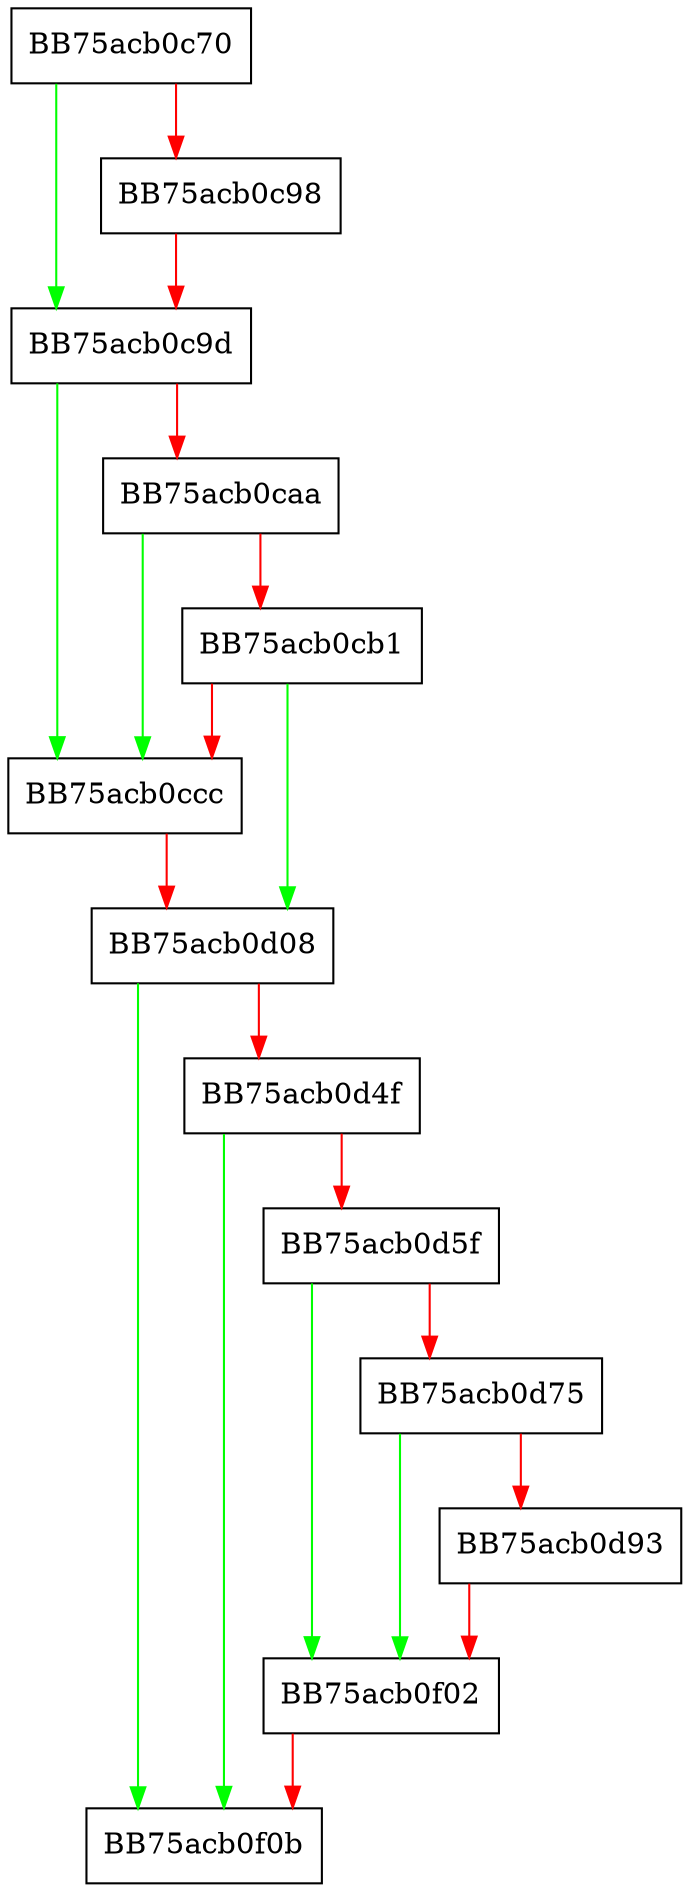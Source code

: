 digraph Restore {
  node [shape="box"];
  graph [splines=ortho];
  BB75acb0c70 -> BB75acb0c9d [color="green"];
  BB75acb0c70 -> BB75acb0c98 [color="red"];
  BB75acb0c98 -> BB75acb0c9d [color="red"];
  BB75acb0c9d -> BB75acb0ccc [color="green"];
  BB75acb0c9d -> BB75acb0caa [color="red"];
  BB75acb0caa -> BB75acb0ccc [color="green"];
  BB75acb0caa -> BB75acb0cb1 [color="red"];
  BB75acb0cb1 -> BB75acb0d08 [color="green"];
  BB75acb0cb1 -> BB75acb0ccc [color="red"];
  BB75acb0ccc -> BB75acb0d08 [color="red"];
  BB75acb0d08 -> BB75acb0f0b [color="green"];
  BB75acb0d08 -> BB75acb0d4f [color="red"];
  BB75acb0d4f -> BB75acb0f0b [color="green"];
  BB75acb0d4f -> BB75acb0d5f [color="red"];
  BB75acb0d5f -> BB75acb0f02 [color="green"];
  BB75acb0d5f -> BB75acb0d75 [color="red"];
  BB75acb0d75 -> BB75acb0f02 [color="green"];
  BB75acb0d75 -> BB75acb0d93 [color="red"];
  BB75acb0d93 -> BB75acb0f02 [color="red"];
  BB75acb0f02 -> BB75acb0f0b [color="red"];
}